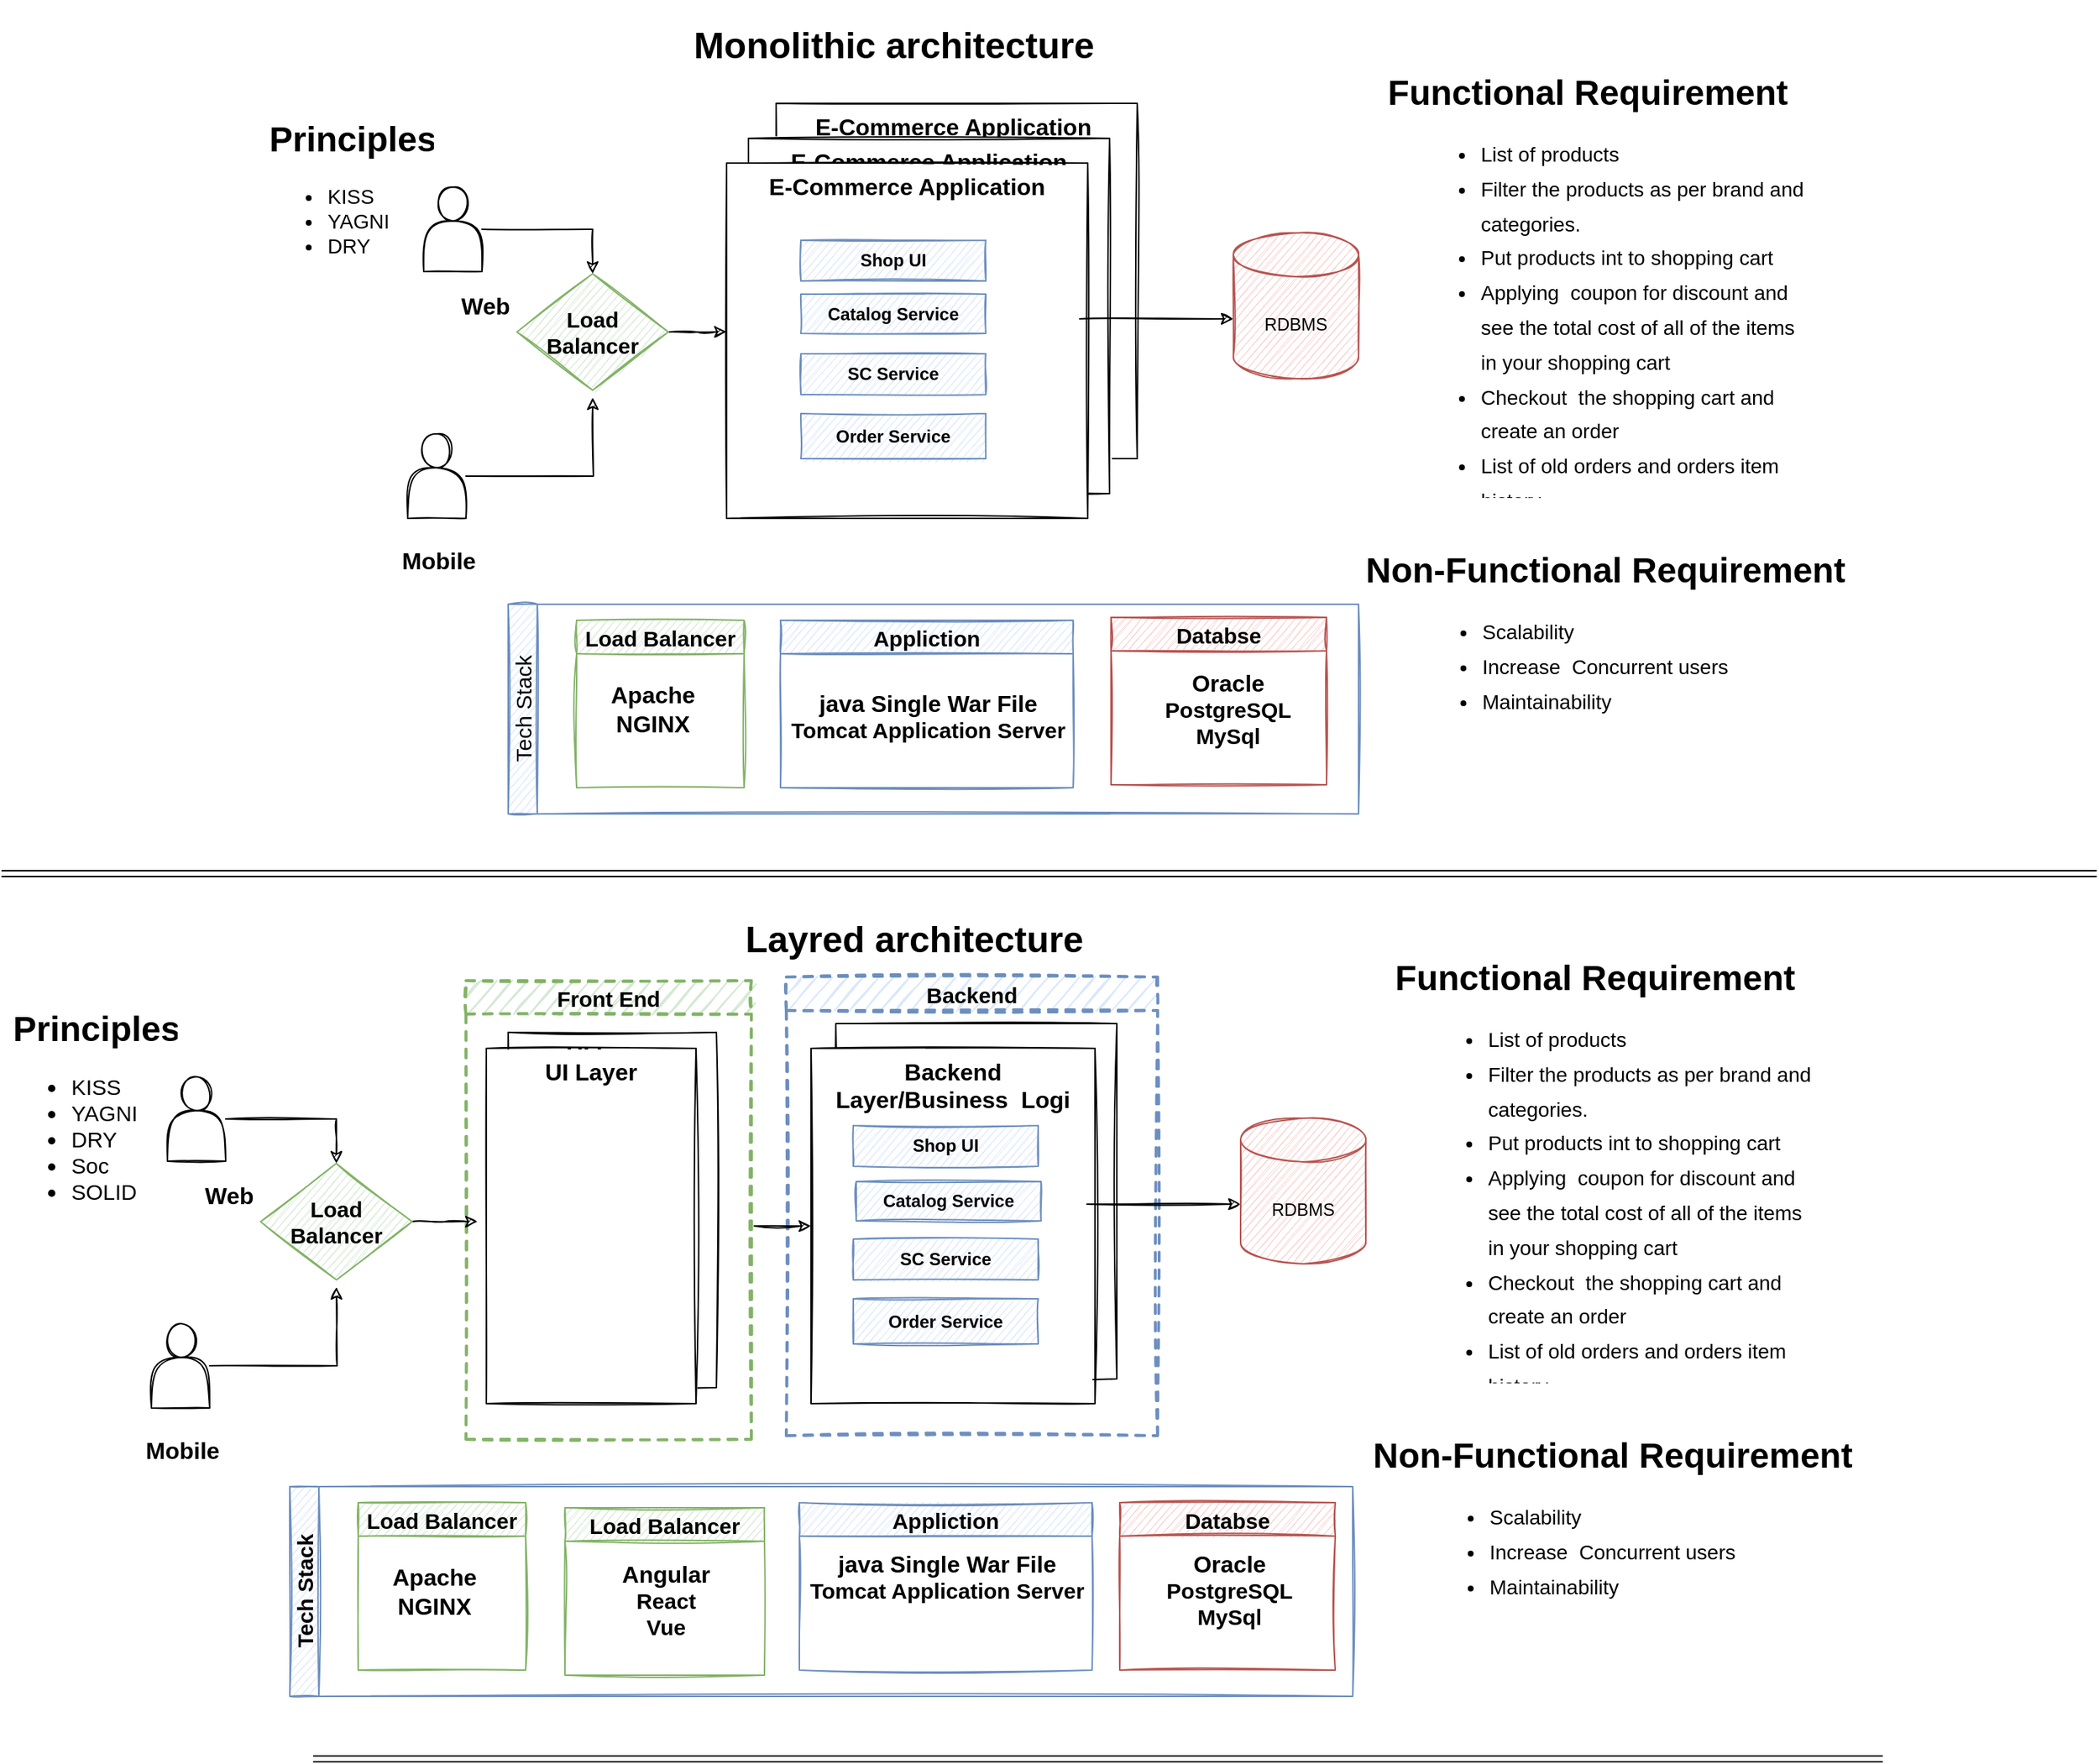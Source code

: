 <mxfile version="13.9.9" type="device"><diagram id="ec2k7Hesi6WmFlCKf6qa" name="Page-1"><mxGraphModel dx="1464" dy="138" grid="0" gridSize="10" guides="1" tooltips="1" connect="1" arrows="1" fold="1" page="0" pageScale="1" pageWidth="850" pageHeight="1100" math="0" shadow="0"><root><mxCell id="0"/><mxCell id="1" parent="0"/><mxCell id="SEdqGjDrWcy2dXmViuWo-49" value="Backend" style="swimlane;sketch=1;fontSize=15;fillColor=#dae8fc;strokeColor=#6c8ebf;strokeWidth=2;dashed=1;" parent="1" vertex="1"><mxGeometry x="405" y="1255" width="255" height="315" as="geometry"/></mxCell><mxCell id="SEdqGjDrWcy2dXmViuWo-47" value="Front End" style="swimlane;sketch=1;fontSize=15;fillColor=#d5e8d4;strokeColor=#82b366;dashed=1;strokeWidth=2;" parent="1" vertex="1"><mxGeometry x="185" y="1257.5" width="196" height="315" as="geometry"/></mxCell><mxCell id="SEdqGjDrWcy2dXmViuWo-10" value="&lt;b&gt;&lt;font style=&quot;font-size: 16px&quot;&gt;UI Layer&lt;/font&gt;&lt;/b&gt;" style="rounded=0;whiteSpace=wrap;html=1;sketch=1;align=center;verticalAlign=top;" parent="1" vertex="1"><mxGeometry x="214" y="1293" width="143" height="244" as="geometry"/></mxCell><mxCell id="ROj_67UQpcPL1jAS--Vf-10" value="&lt;b&gt;&lt;font style=&quot;font-size: 16px&quot;&gt;E-Commerce Application&amp;nbsp;&lt;/font&gt;&lt;/b&gt;" style="rounded=0;whiteSpace=wrap;html=1;sketch=1;align=center;verticalAlign=top;" parent="1" vertex="1"><mxGeometry x="398" y="655" width="248" height="244" as="geometry"/></mxCell><mxCell id="ROj_67UQpcPL1jAS--Vf-9" value="&lt;b&gt;&lt;font style=&quot;font-size: 16px&quot;&gt;E-Commerce Application&lt;/font&gt;&lt;/b&gt;" style="rounded=0;whiteSpace=wrap;html=1;sketch=1;align=center;verticalAlign=top;" parent="1" vertex="1"><mxGeometry x="379" y="679" width="248" height="244" as="geometry"/></mxCell><mxCell id="k0vu21li7wswJZSwt-MZ-2" value="&lt;h1 style=&quot;text-align: center&quot;&gt;Functional Requirement&lt;/h1&gt;&lt;p style=&quot;font-size: 14px&quot;&gt;&lt;/p&gt;&lt;blockquote style=&quot;margin: 0px 0px 0px 40px ; border: none ; padding: 0px ; font-size: 14px&quot;&gt;&lt;ul style=&quot;line-height: 170%&quot;&gt;&lt;li&gt;List of products&lt;/li&gt;&lt;li&gt;Filter the products as per brand and categories.&lt;/li&gt;&lt;li&gt;Put products int to shopping cart&lt;/li&gt;&lt;li&gt;Applying&amp;nbsp; coupon for discount and see the total cost of all of the items in your shopping cart&lt;/li&gt;&lt;li&gt;Checkout&amp;nbsp; the shopping cart and create an order&lt;/li&gt;&lt;li&gt;List of old orders and orders item history&lt;/li&gt;&lt;/ul&gt;&lt;/blockquote&gt;&lt;p&gt;&lt;/p&gt;" style="text;html=1;strokeColor=none;fillColor=none;spacing=5;spacingTop=-20;whiteSpace=wrap;overflow=hidden;rounded=0;sketch=1;fontStyle=0;labelBorderColor=none;align=left;" parent="1" vertex="1"><mxGeometry x="797" y="628" width="315" height="298" as="geometry"/></mxCell><mxCell id="k0vu21li7wswJZSwt-MZ-3" value="&lt;h1&gt;Principles&lt;/h1&gt;&lt;p style=&quot;font-size: 14px&quot;&gt;&lt;/p&gt;&lt;ul style=&quot;font-size: 14px&quot;&gt;&lt;li&gt;KISS&lt;/li&gt;&lt;li&gt;YAGNI&lt;/li&gt;&lt;li&gt;DRY&lt;/li&gt;&lt;/ul&gt;&lt;p&gt;&lt;/p&gt;" style="text;html=1;strokeColor=none;fillColor=none;spacing=5;spacingTop=-20;whiteSpace=wrap;overflow=hidden;rounded=0;sketch=1;" parent="1" vertex="1"><mxGeometry x="45" y="660" width="121" height="110" as="geometry"/></mxCell><mxCell id="k0vu21li7wswJZSwt-MZ-5" value="&lt;font style=&quot;font-size: 25px&quot;&gt;&lt;b&gt;Monolithic architecture&lt;/b&gt;&lt;/font&gt;" style="text;html=1;strokeColor=none;fillColor=none;align=center;verticalAlign=middle;whiteSpace=wrap;rounded=0;sketch=1;" parent="1" vertex="1"><mxGeometry x="335.5" y="584" width="286" height="59" as="geometry"/></mxCell><mxCell id="ROj_67UQpcPL1jAS--Vf-14" style="edgeStyle=orthogonalEdgeStyle;rounded=0;orthogonalLoop=1;jettySize=auto;html=1;entryX=0.5;entryY=0;entryDx=0;entryDy=0;sketch=1;" parent="1" source="k0vu21li7wswJZSwt-MZ-6" target="ROj_67UQpcPL1jAS--Vf-13" edge="1"><mxGeometry relative="1" as="geometry"/></mxCell><mxCell id="k0vu21li7wswJZSwt-MZ-6" value="" style="shape=actor;whiteSpace=wrap;html=1;sketch=1;" parent="1" vertex="1"><mxGeometry x="156" y="712.5" width="40" height="58" as="geometry"/></mxCell><mxCell id="k0vu21li7wswJZSwt-MZ-7" value="&lt;b&gt;&lt;font style=&quot;font-size: 16px&quot;&gt;Web&lt;/font&gt;&lt;/b&gt;" style="text;html=1;strokeColor=none;fillColor=none;align=center;verticalAlign=middle;whiteSpace=wrap;rounded=0;sketch=1;" parent="1" vertex="1"><mxGeometry x="168.5" y="784" width="59" height="20" as="geometry"/></mxCell><mxCell id="k0vu21li7wswJZSwt-MZ-8" value="&lt;b&gt;&lt;font style=&quot;font-size: 16px&quot;&gt;E-Commerce Application&lt;/font&gt;&lt;/b&gt;" style="rounded=0;whiteSpace=wrap;html=1;sketch=1;align=center;verticalAlign=top;" parent="1" vertex="1"><mxGeometry x="364" y="696" width="248" height="244" as="geometry"/></mxCell><mxCell id="Zl33x8nUSlphp2DYGEaB-1" value="RDBMS" style="shape=cylinder3;whiteSpace=wrap;html=1;boundedLbl=1;backgroundOutline=1;size=15;fillColor=#f8cecc;strokeColor=#b85450;sketch=1;" parent="1" vertex="1"><mxGeometry x="712" y="744" width="86" height="100" as="geometry"/></mxCell><mxCell id="Zl33x8nUSlphp2DYGEaB-6" style="edgeStyle=orthogonalEdgeStyle;rounded=0;sketch=1;orthogonalLoop=1;jettySize=auto;html=1;entryX=0;entryY=0.418;entryDx=0;entryDy=0;entryPerimeter=0;" parent="1" edge="1"><mxGeometry relative="1" as="geometry"><mxPoint x="606.5" y="803.002" as="sourcePoint"/><mxPoint x="712" y="803.002" as="targetPoint"/></mxGeometry></mxCell><mxCell id="Zl33x8nUSlphp2DYGEaB-7" value="Shop UI" style="rounded=0;whiteSpace=wrap;html=1;align=center;fontStyle=1;sketch=1;fillColor=#dae8fc;strokeColor=#6c8ebf;" parent="1" vertex="1"><mxGeometry x="415" y="749" width="127" height="28" as="geometry"/></mxCell><mxCell id="Zl33x8nUSlphp2DYGEaB-8" value="Catalog Service" style="rounded=0;whiteSpace=wrap;html=1;align=center;fontStyle=1;sketch=1;fillColor=#dae8fc;strokeColor=#6c8ebf;" parent="1" vertex="1"><mxGeometry x="415" y="786" width="127" height="27" as="geometry"/></mxCell><mxCell id="Zl33x8nUSlphp2DYGEaB-9" value="SC Service" style="rounded=0;whiteSpace=wrap;html=1;align=center;fontStyle=1;sketch=1;fillColor=#dae8fc;strokeColor=#6c8ebf;" parent="1" vertex="1"><mxGeometry x="415" y="827" width="127" height="28" as="geometry"/></mxCell><mxCell id="Zl33x8nUSlphp2DYGEaB-10" value="Order Service" style="rounded=0;whiteSpace=wrap;html=1;align=center;fontStyle=1;sketch=1;fillColor=#dae8fc;strokeColor=#6c8ebf;" parent="1" vertex="1"><mxGeometry x="415" y="868" width="127" height="31" as="geometry"/></mxCell><mxCell id="ROj_67UQpcPL1jAS--Vf-1" value="&lt;h1 style=&quot;text-align: center&quot;&gt;Non-Functional Requirement&lt;/h1&gt;&lt;p style=&quot;font-size: 14px&quot;&gt;&lt;/p&gt;&lt;blockquote style=&quot;margin: 0px 0px 0px 40px ; border: none ; padding: 0px ; font-size: 14px&quot;&gt;&lt;ul style=&quot;line-height: 170%&quot;&gt;&lt;li&gt;Scalability&lt;/li&gt;&lt;li&gt;Increase&amp;nbsp; Concurrent users&lt;/li&gt;&lt;li&gt;Maintainability&lt;/li&gt;&lt;/ul&gt;&lt;/blockquote&gt;&lt;p&gt;&lt;/p&gt;" style="text;html=1;strokeColor=none;fillColor=none;spacing=5;spacingTop=-20;whiteSpace=wrap;overflow=hidden;rounded=0;sketch=1;fontStyle=0;labelBorderColor=none;align=left;" parent="1" vertex="1"><mxGeometry x="798" y="956" width="350" height="121" as="geometry"/></mxCell><mxCell id="ROj_67UQpcPL1jAS--Vf-15" style="edgeStyle=orthogonalEdgeStyle;rounded=0;orthogonalLoop=1;jettySize=auto;html=1;sketch=1;" parent="1" source="ROj_67UQpcPL1jAS--Vf-2" edge="1"><mxGeometry relative="1" as="geometry"><mxPoint x="272" y="857" as="targetPoint"/></mxGeometry></mxCell><mxCell id="ROj_67UQpcPL1jAS--Vf-2" value="" style="shape=actor;whiteSpace=wrap;html=1;sketch=1;" parent="1" vertex="1"><mxGeometry x="145" y="882" width="40" height="58" as="geometry"/></mxCell><mxCell id="ROj_67UQpcPL1jAS--Vf-3" value="&lt;b&gt;&lt;font style=&quot;font-size: 16px&quot;&gt;Mobile&lt;/font&gt;&lt;/b&gt;" style="text;html=1;strokeColor=none;fillColor=none;align=center;verticalAlign=middle;whiteSpace=wrap;rounded=0;sketch=1;" parent="1" vertex="1"><mxGeometry x="137" y="959" width="59" height="20" as="geometry"/></mxCell><mxCell id="ROj_67UQpcPL1jAS--Vf-16" style="edgeStyle=orthogonalEdgeStyle;rounded=0;orthogonalLoop=1;jettySize=auto;html=1;entryX=0;entryY=0.475;entryDx=0;entryDy=0;entryPerimeter=0;sketch=1;" parent="1" source="ROj_67UQpcPL1jAS--Vf-13" target="k0vu21li7wswJZSwt-MZ-8" edge="1"><mxGeometry relative="1" as="geometry"/></mxCell><mxCell id="ROj_67UQpcPL1jAS--Vf-13" value="&lt;b&gt;&lt;font style=&quot;font-size: 15px&quot;&gt;Load Balancer&lt;/font&gt;&lt;/b&gt;" style="rhombus;whiteSpace=wrap;html=1;fillColor=#d5e8d4;shadow=0;sketch=1;rounded=0;strokeColor=#82b366;" parent="1" vertex="1"><mxGeometry x="220" y="772" width="104" height="80" as="geometry"/></mxCell><mxCell id="60dnuKKUJozWv6TFlMtV-2" value="Tech Stack" style="swimlane;html=1;horizontal=0;startSize=20;sketch=1;fontSize=15;fontStyle=0;fillColor=#dae8fc;strokeColor=#6c8ebf;" parent="1" vertex="1"><mxGeometry x="214" y="999" width="584" height="144" as="geometry"/></mxCell><mxCell id="60dnuKKUJozWv6TFlMtV-4" value="Load Balancer" style="swimlane;sketch=1;fontSize=15;fillColor=#d5e8d4;strokeColor=#82b366;" parent="60dnuKKUJozWv6TFlMtV-2" vertex="1"><mxGeometry x="47" y="11" width="115" height="115" as="geometry"/></mxCell><mxCell id="60dnuKKUJozWv6TFlMtV-5" value="&lt;b style=&quot;font-size: 16px&quot;&gt;Apache&lt;br&gt;NGINX&lt;/b&gt;" style="text;html=1;align=center;verticalAlign=middle;resizable=0;points=[];autosize=1;fontSize=15;" parent="60dnuKKUJozWv6TFlMtV-4" vertex="1"><mxGeometry x="18" y="41" width="68" height="40" as="geometry"/></mxCell><mxCell id="60dnuKKUJozWv6TFlMtV-6" value="Appliction" style="swimlane;sketch=1;fontSize=15;fillColor=#dae8fc;strokeColor=#6c8ebf;" parent="60dnuKKUJozWv6TFlMtV-2" vertex="1"><mxGeometry x="187" y="11" width="201" height="115" as="geometry"/></mxCell><mxCell id="60dnuKKUJozWv6TFlMtV-7" value="&lt;b&gt;&lt;span style=&quot;font-size: 16px&quot;&gt;java Single War File&lt;br&gt;&lt;/span&gt;Tomcat Application Server&lt;/b&gt;" style="text;html=1;align=center;verticalAlign=middle;resizable=0;points=[];autosize=1;fontSize=15;" parent="60dnuKKUJozWv6TFlMtV-6" vertex="1"><mxGeometry x="1.5" y="46" width="198" height="40" as="geometry"/></mxCell><mxCell id="60dnuKKUJozWv6TFlMtV-8" value="Databse" style="swimlane;sketch=1;fontSize=15;startSize=23;fillColor=#f8cecc;strokeColor=#b85450;" parent="60dnuKKUJozWv6TFlMtV-2" vertex="1"><mxGeometry x="414" y="9" width="148" height="115" as="geometry"/></mxCell><mxCell id="60dnuKKUJozWv6TFlMtV-9" value="&lt;span style=&quot;font-size: 16px&quot;&gt;&lt;span&gt;Oracle&lt;br&gt;&lt;/span&gt;&lt;/span&gt;PostgreSQL&lt;br&gt;MySql" style="text;html=1;align=center;verticalAlign=middle;resizable=0;points=[];autosize=1;fontSize=15;fontStyle=1" parent="60dnuKKUJozWv6TFlMtV-8" vertex="1"><mxGeometry x="31" y="34" width="97" height="58" as="geometry"/></mxCell><mxCell id="SEdqGjDrWcy2dXmViuWo-9" value="" style="shape=link;html=1;" parent="1" edge="1"><mxGeometry width="100" relative="1" as="geometry"><mxPoint x="-134" y="1184" as="sourcePoint"/><mxPoint x="1305" y="1184" as="targetPoint"/></mxGeometry></mxCell><mxCell id="SEdqGjDrWcy2dXmViuWo-11" value="" style="rounded=0;whiteSpace=wrap;html=1;sketch=1;align=center;verticalAlign=top;" parent="1" vertex="1"><mxGeometry x="439" y="1287" width="193" height="244" as="geometry"/></mxCell><mxCell id="SEdqGjDrWcy2dXmViuWo-12" value="&lt;h1 style=&quot;text-align: center&quot;&gt;Functional Requirement&lt;/h1&gt;&lt;p style=&quot;font-size: 14px&quot;&gt;&lt;/p&gt;&lt;blockquote style=&quot;margin: 0px 0px 0px 40px ; border: none ; padding: 0px ; font-size: 14px&quot;&gt;&lt;ul style=&quot;line-height: 170%&quot;&gt;&lt;li&gt;List of products&lt;/li&gt;&lt;li&gt;Filter the products as per brand and categories.&lt;/li&gt;&lt;li&gt;Put products int to shopping cart&lt;/li&gt;&lt;li&gt;Applying&amp;nbsp; coupon for discount and see the total cost of all of the items in your shopping cart&lt;/li&gt;&lt;li&gt;Checkout&amp;nbsp; the shopping cart and create an order&lt;/li&gt;&lt;li&gt;List of old orders and orders item history&lt;/li&gt;&lt;/ul&gt;&lt;/blockquote&gt;&lt;p&gt;&lt;/p&gt;" style="text;html=1;strokeColor=none;fillColor=none;spacing=5;spacingTop=-20;whiteSpace=wrap;overflow=hidden;rounded=0;sketch=1;fontStyle=0;labelBorderColor=none;align=left;" parent="1" vertex="1"><mxGeometry x="802" y="1236" width="315" height="298" as="geometry"/></mxCell><mxCell id="SEdqGjDrWcy2dXmViuWo-13" value="&lt;h1&gt;Principles&lt;/h1&gt;&lt;p style=&quot;font-size: 14px&quot;&gt;&lt;/p&gt;&lt;ul style=&quot;font-size: 15px&quot;&gt;&lt;li&gt;KISS&lt;/li&gt;&lt;li&gt;YAGNI&lt;/li&gt;&lt;li&gt;DRY&lt;/li&gt;&lt;li&gt;Soc&lt;/li&gt;&lt;li&gt;SOLID&lt;/li&gt;&lt;/ul&gt;&lt;p&gt;&lt;/p&gt;" style="text;html=1;strokeColor=none;fillColor=none;spacing=5;spacingTop=-20;whiteSpace=wrap;overflow=hidden;rounded=0;sketch=1;" parent="1" vertex="1"><mxGeometry x="-131" y="1271" width="121" height="156" as="geometry"/></mxCell><mxCell id="SEdqGjDrWcy2dXmViuWo-14" value="&lt;font style=&quot;font-size: 25px&quot;&gt;&lt;b&gt;Layred architecture&lt;/b&gt;&lt;/font&gt;" style="text;html=1;strokeColor=none;fillColor=none;align=center;verticalAlign=middle;whiteSpace=wrap;rounded=0;sketch=1;" parent="1" vertex="1"><mxGeometry x="350" y="1198" width="286" height="59" as="geometry"/></mxCell><mxCell id="SEdqGjDrWcy2dXmViuWo-15" style="edgeStyle=orthogonalEdgeStyle;rounded=0;orthogonalLoop=1;jettySize=auto;html=1;entryX=0.5;entryY=0;entryDx=0;entryDy=0;sketch=1;" parent="1" source="SEdqGjDrWcy2dXmViuWo-16" target="SEdqGjDrWcy2dXmViuWo-30" edge="1"><mxGeometry relative="1" as="geometry"/></mxCell><mxCell id="SEdqGjDrWcy2dXmViuWo-16" value="" style="shape=actor;whiteSpace=wrap;html=1;sketch=1;" parent="1" vertex="1"><mxGeometry x="-20" y="1323.5" width="40" height="58" as="geometry"/></mxCell><mxCell id="SEdqGjDrWcy2dXmViuWo-17" value="&lt;b&gt;&lt;font style=&quot;font-size: 16px&quot;&gt;Web&lt;/font&gt;&lt;/b&gt;" style="text;html=1;strokeColor=none;fillColor=none;align=center;verticalAlign=middle;whiteSpace=wrap;rounded=0;sketch=1;" parent="1" vertex="1"><mxGeometry x="-7.5" y="1395" width="59" height="20" as="geometry"/></mxCell><mxCell id="SEdqGjDrWcy2dXmViuWo-18" value="&lt;b&gt;&lt;font style=&quot;font-size: 16px&quot;&gt;Backend Layer/Business&amp;nbsp; Logi&lt;/font&gt;&lt;/b&gt;" style="rounded=0;whiteSpace=wrap;html=1;sketch=1;align=center;verticalAlign=top;" parent="1" vertex="1"><mxGeometry x="422" y="1304" width="195" height="244" as="geometry"/></mxCell><mxCell id="SEdqGjDrWcy2dXmViuWo-19" value="RDBMS" style="shape=cylinder3;whiteSpace=wrap;html=1;boundedLbl=1;backgroundOutline=1;size=15;fillColor=#f8cecc;strokeColor=#b85450;sketch=1;" parent="1" vertex="1"><mxGeometry x="717" y="1352" width="86" height="100" as="geometry"/></mxCell><mxCell id="SEdqGjDrWcy2dXmViuWo-20" style="edgeStyle=orthogonalEdgeStyle;rounded=0;sketch=1;orthogonalLoop=1;jettySize=auto;html=1;entryX=0;entryY=0.418;entryDx=0;entryDy=0;entryPerimeter=0;" parent="1" edge="1"><mxGeometry relative="1" as="geometry"><mxPoint x="611.5" y="1411.002" as="sourcePoint"/><mxPoint x="717" y="1411.002" as="targetPoint"/></mxGeometry></mxCell><mxCell id="SEdqGjDrWcy2dXmViuWo-21" value="Shop UI" style="rounded=0;whiteSpace=wrap;html=1;align=center;fontStyle=1;sketch=1;fillColor=#dae8fc;strokeColor=#6c8ebf;" parent="1" vertex="1"><mxGeometry x="451" y="1357" width="127" height="28" as="geometry"/></mxCell><mxCell id="SEdqGjDrWcy2dXmViuWo-22" value="Catalog Service" style="rounded=0;whiteSpace=wrap;html=1;align=center;fontStyle=1;sketch=1;fillColor=#dae8fc;strokeColor=#6c8ebf;" parent="1" vertex="1"><mxGeometry x="453" y="1395.5" width="127" height="27" as="geometry"/></mxCell><mxCell id="SEdqGjDrWcy2dXmViuWo-23" value="SC Service" style="rounded=0;whiteSpace=wrap;html=1;align=center;fontStyle=1;sketch=1;fillColor=#dae8fc;strokeColor=#6c8ebf;" parent="1" vertex="1"><mxGeometry x="451" y="1435" width="127" height="28" as="geometry"/></mxCell><mxCell id="SEdqGjDrWcy2dXmViuWo-24" value="Order Service" style="rounded=0;whiteSpace=wrap;html=1;align=center;fontStyle=1;sketch=1;fillColor=#dae8fc;strokeColor=#6c8ebf;" parent="1" vertex="1"><mxGeometry x="451" y="1476" width="127" height="31" as="geometry"/></mxCell><mxCell id="SEdqGjDrWcy2dXmViuWo-25" value="&lt;h1 style=&quot;text-align: center&quot;&gt;Non-Functional Requirement&lt;/h1&gt;&lt;p style=&quot;font-size: 14px&quot;&gt;&lt;/p&gt;&lt;blockquote style=&quot;margin: 0px 0px 0px 40px ; border: none ; padding: 0px ; font-size: 14px&quot;&gt;&lt;ul style=&quot;line-height: 170%&quot;&gt;&lt;li&gt;Scalability&lt;/li&gt;&lt;li&gt;Increase&amp;nbsp; Concurrent users&lt;/li&gt;&lt;li&gt;Maintainability&lt;/li&gt;&lt;/ul&gt;&lt;/blockquote&gt;&lt;p&gt;&lt;/p&gt;" style="text;html=1;strokeColor=none;fillColor=none;spacing=5;spacingTop=-20;whiteSpace=wrap;overflow=hidden;rounded=0;sketch=1;fontStyle=0;labelBorderColor=none;align=left;" parent="1" vertex="1"><mxGeometry x="803" y="1564" width="350" height="121" as="geometry"/></mxCell><mxCell id="SEdqGjDrWcy2dXmViuWo-26" style="edgeStyle=orthogonalEdgeStyle;rounded=0;orthogonalLoop=1;jettySize=auto;html=1;sketch=1;" parent="1" source="SEdqGjDrWcy2dXmViuWo-27" edge="1"><mxGeometry relative="1" as="geometry"><mxPoint x="96" y="1468" as="targetPoint"/></mxGeometry></mxCell><mxCell id="SEdqGjDrWcy2dXmViuWo-27" value="" style="shape=actor;whiteSpace=wrap;html=1;sketch=1;" parent="1" vertex="1"><mxGeometry x="-31" y="1493" width="40" height="58" as="geometry"/></mxCell><mxCell id="SEdqGjDrWcy2dXmViuWo-28" value="&lt;b&gt;&lt;font style=&quot;font-size: 16px&quot;&gt;Mobile&lt;/font&gt;&lt;/b&gt;" style="text;html=1;strokeColor=none;fillColor=none;align=center;verticalAlign=middle;whiteSpace=wrap;rounded=0;sketch=1;" parent="1" vertex="1"><mxGeometry x="-39" y="1570" width="59" height="20" as="geometry"/></mxCell><mxCell id="SEdqGjDrWcy2dXmViuWo-53" style="edgeStyle=orthogonalEdgeStyle;rounded=0;sketch=1;orthogonalLoop=1;jettySize=auto;html=1;" parent="1" source="SEdqGjDrWcy2dXmViuWo-30" edge="1"><mxGeometry relative="1" as="geometry"><mxPoint x="193" y="1423" as="targetPoint"/></mxGeometry></mxCell><mxCell id="SEdqGjDrWcy2dXmViuWo-30" value="&lt;b&gt;&lt;font style=&quot;font-size: 15px&quot;&gt;Load Balancer&lt;/font&gt;&lt;/b&gt;" style="rhombus;whiteSpace=wrap;html=1;fillColor=#d5e8d4;shadow=0;sketch=1;rounded=0;strokeColor=#82b366;" parent="1" vertex="1"><mxGeometry x="44" y="1383" width="104" height="80" as="geometry"/></mxCell><mxCell id="SEdqGjDrWcy2dXmViuWo-31" value="Tech Stack" style="swimlane;html=1;horizontal=0;startSize=20;sketch=1;fontSize=15;fontStyle=1;fillColor=#dae8fc;strokeColor=#6c8ebf;" parent="1" vertex="1"><mxGeometry x="64" y="1605" width="730" height="144" as="geometry"/></mxCell><mxCell id="SEdqGjDrWcy2dXmViuWo-32" value="Load Balancer" style="swimlane;sketch=1;fontSize=15;fillColor=#d5e8d4;strokeColor=#82b366;" parent="SEdqGjDrWcy2dXmViuWo-31" vertex="1"><mxGeometry x="47" y="11" width="115" height="115" as="geometry"/></mxCell><mxCell id="SEdqGjDrWcy2dXmViuWo-33" value="&lt;b style=&quot;font-size: 16px&quot;&gt;Apache&lt;br&gt;NGINX&lt;/b&gt;" style="text;html=1;align=center;verticalAlign=middle;resizable=0;points=[];autosize=1;fontSize=15;" parent="SEdqGjDrWcy2dXmViuWo-32" vertex="1"><mxGeometry x="18" y="41" width="68" height="40" as="geometry"/></mxCell><mxCell id="SEdqGjDrWcy2dXmViuWo-36" value="Databse" style="swimlane;sketch=1;fontSize=15;startSize=23;fillColor=#f8cecc;strokeColor=#b85450;" parent="SEdqGjDrWcy2dXmViuWo-31" vertex="1"><mxGeometry x="570" y="11" width="148" height="115" as="geometry"/></mxCell><mxCell id="SEdqGjDrWcy2dXmViuWo-37" value="&lt;span style=&quot;font-size: 16px&quot;&gt;&lt;span&gt;Oracle&lt;br&gt;&lt;/span&gt;&lt;/span&gt;PostgreSQL&lt;br&gt;MySql" style="text;html=1;align=center;verticalAlign=middle;resizable=0;points=[];autosize=1;fontSize=15;fontStyle=1" parent="SEdqGjDrWcy2dXmViuWo-36" vertex="1"><mxGeometry x="26" y="31" width="97" height="58" as="geometry"/></mxCell><mxCell id="SEdqGjDrWcy2dXmViuWo-34" value="Appliction" style="swimlane;sketch=1;fontSize=15;fillColor=#dae8fc;strokeColor=#6c8ebf;" parent="SEdqGjDrWcy2dXmViuWo-31" vertex="1"><mxGeometry x="350" y="11" width="201" height="115" as="geometry"/></mxCell><mxCell id="SEdqGjDrWcy2dXmViuWo-35" value="&lt;b&gt;&lt;span style=&quot;font-size: 16px&quot;&gt;java Single War File&lt;br&gt;&lt;/span&gt;Tomcat Application Server&lt;/b&gt;" style="text;html=1;align=center;verticalAlign=middle;resizable=0;points=[];autosize=1;fontSize=15;" parent="SEdqGjDrWcy2dXmViuWo-34" vertex="1"><mxGeometry x="1.5" y="31" width="198" height="40" as="geometry"/></mxCell><mxCell id="it-3vbONfgp5OFYD7PU5-1" value="Load Balancer" style="swimlane;sketch=1;fontSize=15;fillColor=#d5e8d4;strokeColor=#82b366;" vertex="1" parent="SEdqGjDrWcy2dXmViuWo-31"><mxGeometry x="189" y="14.5" width="137" height="115" as="geometry"/></mxCell><mxCell id="it-3vbONfgp5OFYD7PU5-2" value="&lt;span style=&quot;font-size: 16px&quot;&gt;&lt;span&gt;Angular&lt;br&gt;&lt;/span&gt;&lt;/span&gt;React&lt;br&gt;Vue" style="text;html=1;align=center;verticalAlign=middle;resizable=0;points=[];autosize=1;fontSize=15;fontStyle=1" vertex="1" parent="it-3vbONfgp5OFYD7PU5-1"><mxGeometry x="34" y="34.5" width="70" height="58" as="geometry"/></mxCell><mxCell id="SEdqGjDrWcy2dXmViuWo-38" value="" style="shape=link;html=1;" parent="1" edge="1"><mxGeometry width="100" relative="1" as="geometry"><mxPoint x="80" y="1792" as="sourcePoint"/><mxPoint x="1158" y="1792" as="targetPoint"/></mxGeometry></mxCell><mxCell id="SEdqGjDrWcy2dXmViuWo-40" style="edgeStyle=orthogonalEdgeStyle;rounded=0;orthogonalLoop=1;jettySize=auto;html=1;entryX=0;entryY=0.5;entryDx=0;entryDy=0;sketch=1;" parent="1" target="SEdqGjDrWcy2dXmViuWo-18" edge="1"><mxGeometry relative="1" as="geometry"><mxPoint x="383" y="1426" as="sourcePoint"/></mxGeometry></mxCell><mxCell id="SEdqGjDrWcy2dXmViuWo-39" value="&lt;b&gt;&lt;font style=&quot;font-size: 16px&quot;&gt;UI Layer&lt;/font&gt;&lt;/b&gt;" style="rounded=0;whiteSpace=wrap;html=1;sketch=1;align=center;verticalAlign=top;" parent="1" vertex="1"><mxGeometry x="199" y="1304" width="144" height="244" as="geometry"/></mxCell></root></mxGraphModel></diagram></mxfile>